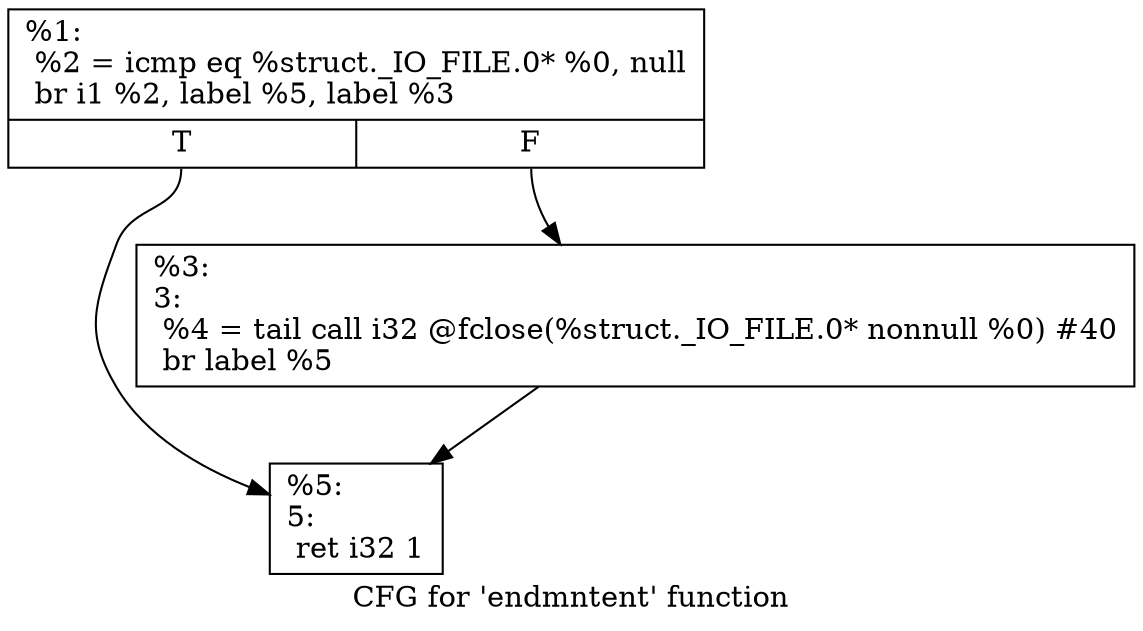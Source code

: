 digraph "CFG for 'endmntent' function" {
	label="CFG for 'endmntent' function";

	Node0x1f92ab0 [shape=record,label="{%1:\l  %2 = icmp eq %struct._IO_FILE.0* %0, null\l  br i1 %2, label %5, label %3\l|{<s0>T|<s1>F}}"];
	Node0x1f92ab0:s0 -> Node0x1f92b50;
	Node0x1f92ab0:s1 -> Node0x1f92b00;
	Node0x1f92b00 [shape=record,label="{%3:\l3:                                                \l  %4 = tail call i32 @fclose(%struct._IO_FILE.0* nonnull %0) #40\l  br label %5\l}"];
	Node0x1f92b00 -> Node0x1f92b50;
	Node0x1f92b50 [shape=record,label="{%5:\l5:                                                \l  ret i32 1\l}"];
}
